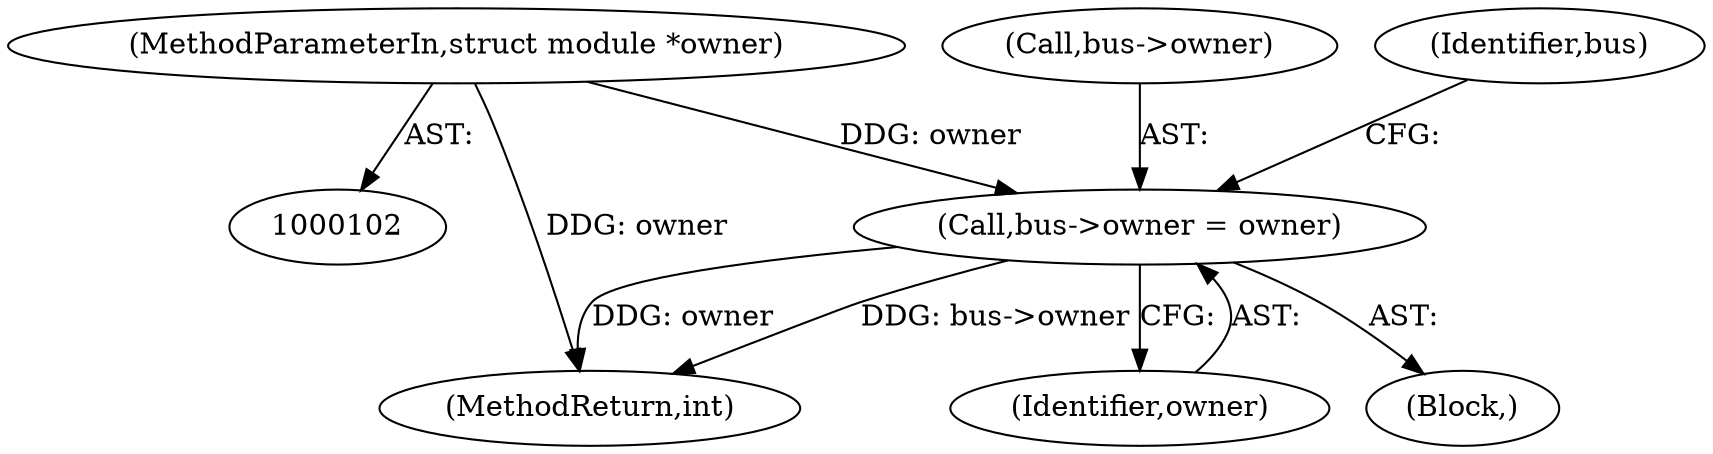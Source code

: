 digraph "0_linux_6ff7b060535e87c2ae14dd8548512abfdda528fb@pointer" {
"1000147" [label="(Call,bus->owner = owner)"];
"1000104" [label="(MethodParameterIn,struct module *owner)"];
"1000104" [label="(MethodParameterIn,struct module *owner)"];
"1000147" [label="(Call,bus->owner = owner)"];
"1000105" [label="(Block,)"];
"1000357" [label="(MethodReturn,int)"];
"1000148" [label="(Call,bus->owner)"];
"1000151" [label="(Identifier,owner)"];
"1000155" [label="(Identifier,bus)"];
"1000147" -> "1000105"  [label="AST: "];
"1000147" -> "1000151"  [label="CFG: "];
"1000148" -> "1000147"  [label="AST: "];
"1000151" -> "1000147"  [label="AST: "];
"1000155" -> "1000147"  [label="CFG: "];
"1000147" -> "1000357"  [label="DDG: owner"];
"1000147" -> "1000357"  [label="DDG: bus->owner"];
"1000104" -> "1000147"  [label="DDG: owner"];
"1000104" -> "1000102"  [label="AST: "];
"1000104" -> "1000357"  [label="DDG: owner"];
}
